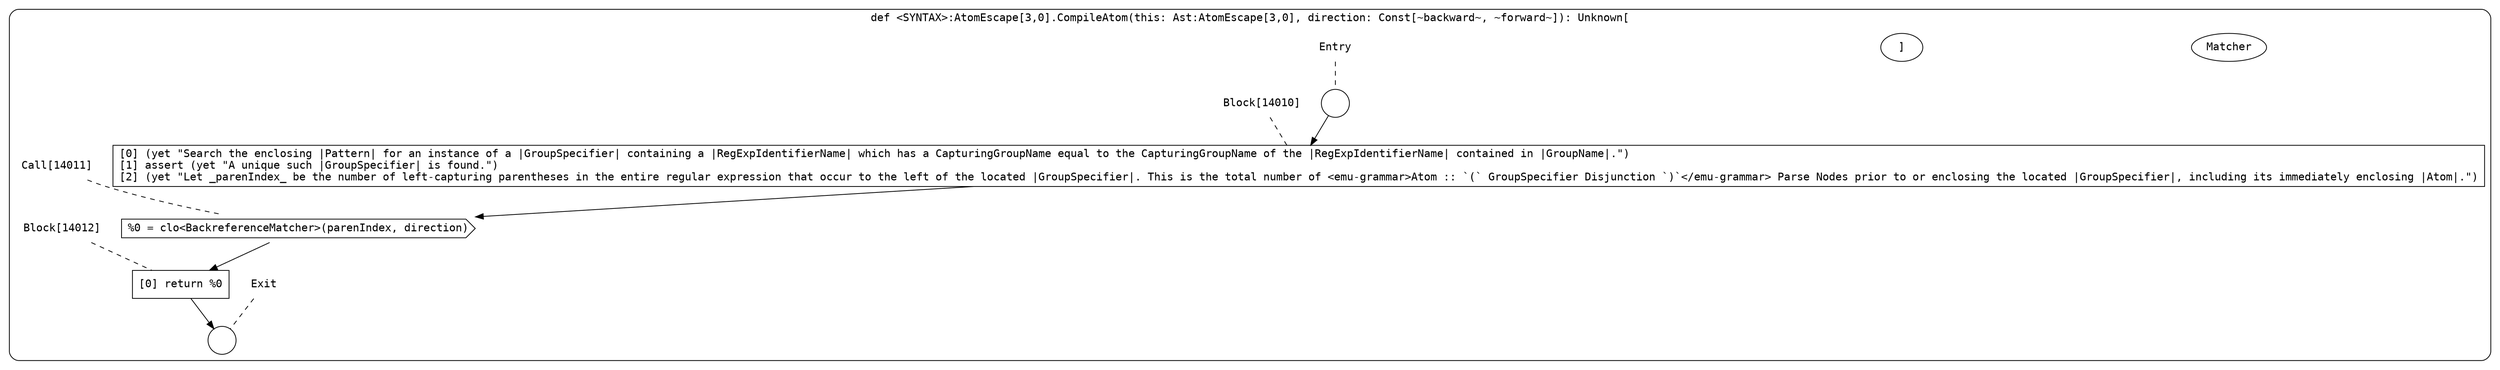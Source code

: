 digraph {
  graph [fontname = "Consolas"]
  node [fontname = "Consolas"]
  edge [fontname = "Consolas"]
  subgraph cluster2275 {
    label = "def <SYNTAX>:AtomEscape[3,0].CompileAtom(this: Ast:AtomEscape[3,0], direction: Const[~backward~, ~forward~]): Unknown["Matcher"]"
    style = rounded
    cluster2275_entry_name [shape=none, label=<<font color="black">Entry</font>>]
    cluster2275_entry_name -> cluster2275_entry [arrowhead=none, color="black", style=dashed]
    cluster2275_entry [shape=circle label=" " color="black" fillcolor="white" style=filled]
    cluster2275_entry -> node14010 [color="black"]
    cluster2275_exit_name [shape=none, label=<<font color="black">Exit</font>>]
    cluster2275_exit_name -> cluster2275_exit [arrowhead=none, color="black", style=dashed]
    cluster2275_exit [shape=circle label=" " color="black" fillcolor="white" style=filled]
    node14010_name [shape=none, label=<<font color="black">Block[14010]</font>>]
    node14010_name -> node14010 [arrowhead=none, color="black", style=dashed]
    node14010 [shape=box, label=<<font color="black">[0] (yet &quot;Search the enclosing |Pattern| for an instance of a |GroupSpecifier| containing a |RegExpIdentifierName| which has a CapturingGroupName equal to the CapturingGroupName of the |RegExpIdentifierName| contained in |GroupName|.&quot;)<BR ALIGN="LEFT"/>[1] assert (yet &quot;A unique such |GroupSpecifier| is found.&quot;)<BR ALIGN="LEFT"/>[2] (yet &quot;Let _parenIndex_ be the number of left-capturing parentheses in the entire regular expression that occur to the left of the located |GroupSpecifier|. This is the total number of &lt;emu-grammar&gt;Atom :: `(` GroupSpecifier Disjunction `)`&lt;/emu-grammar&gt; Parse Nodes prior to or enclosing the located |GroupSpecifier|, including its immediately enclosing |Atom|.&quot;)<BR ALIGN="LEFT"/></font>> color="black" fillcolor="white", style=filled]
    node14010 -> node14011 [color="black"]
    node14011_name [shape=none, label=<<font color="black">Call[14011]</font>>]
    node14011_name -> node14011 [arrowhead=none, color="black", style=dashed]
    node14011 [shape=cds, label=<<font color="black">%0 = clo&lt;BackreferenceMatcher&gt;(parenIndex, direction)</font>> color="black" fillcolor="white", style=filled]
    node14011 -> node14012 [color="black"]
    node14012_name [shape=none, label=<<font color="black">Block[14012]</font>>]
    node14012_name -> node14012 [arrowhead=none, color="black", style=dashed]
    node14012 [shape=box, label=<<font color="black">[0] return %0<BR ALIGN="LEFT"/></font>> color="black" fillcolor="white", style=filled]
    node14012 -> cluster2275_exit [color="black"]
  }
}
